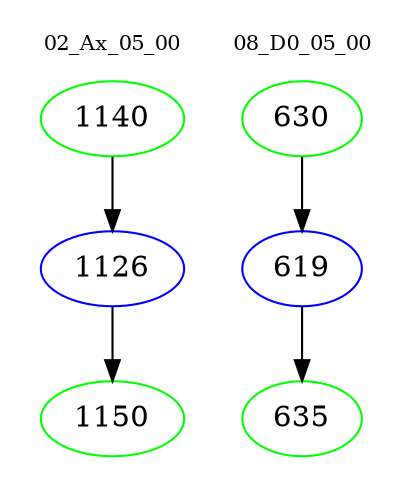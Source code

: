 digraph{
subgraph cluster_0 {
color = white
label = "02_Ax_05_00";
fontsize=10;
T0_1140 [label="1140", color="green"]
T0_1140 -> T0_1126 [color="black"]
T0_1126 [label="1126", color="blue"]
T0_1126 -> T0_1150 [color="black"]
T0_1150 [label="1150", color="green"]
}
subgraph cluster_1 {
color = white
label = "08_D0_05_00";
fontsize=10;
T1_630 [label="630", color="green"]
T1_630 -> T1_619 [color="black"]
T1_619 [label="619", color="blue"]
T1_619 -> T1_635 [color="black"]
T1_635 [label="635", color="green"]
}
}

